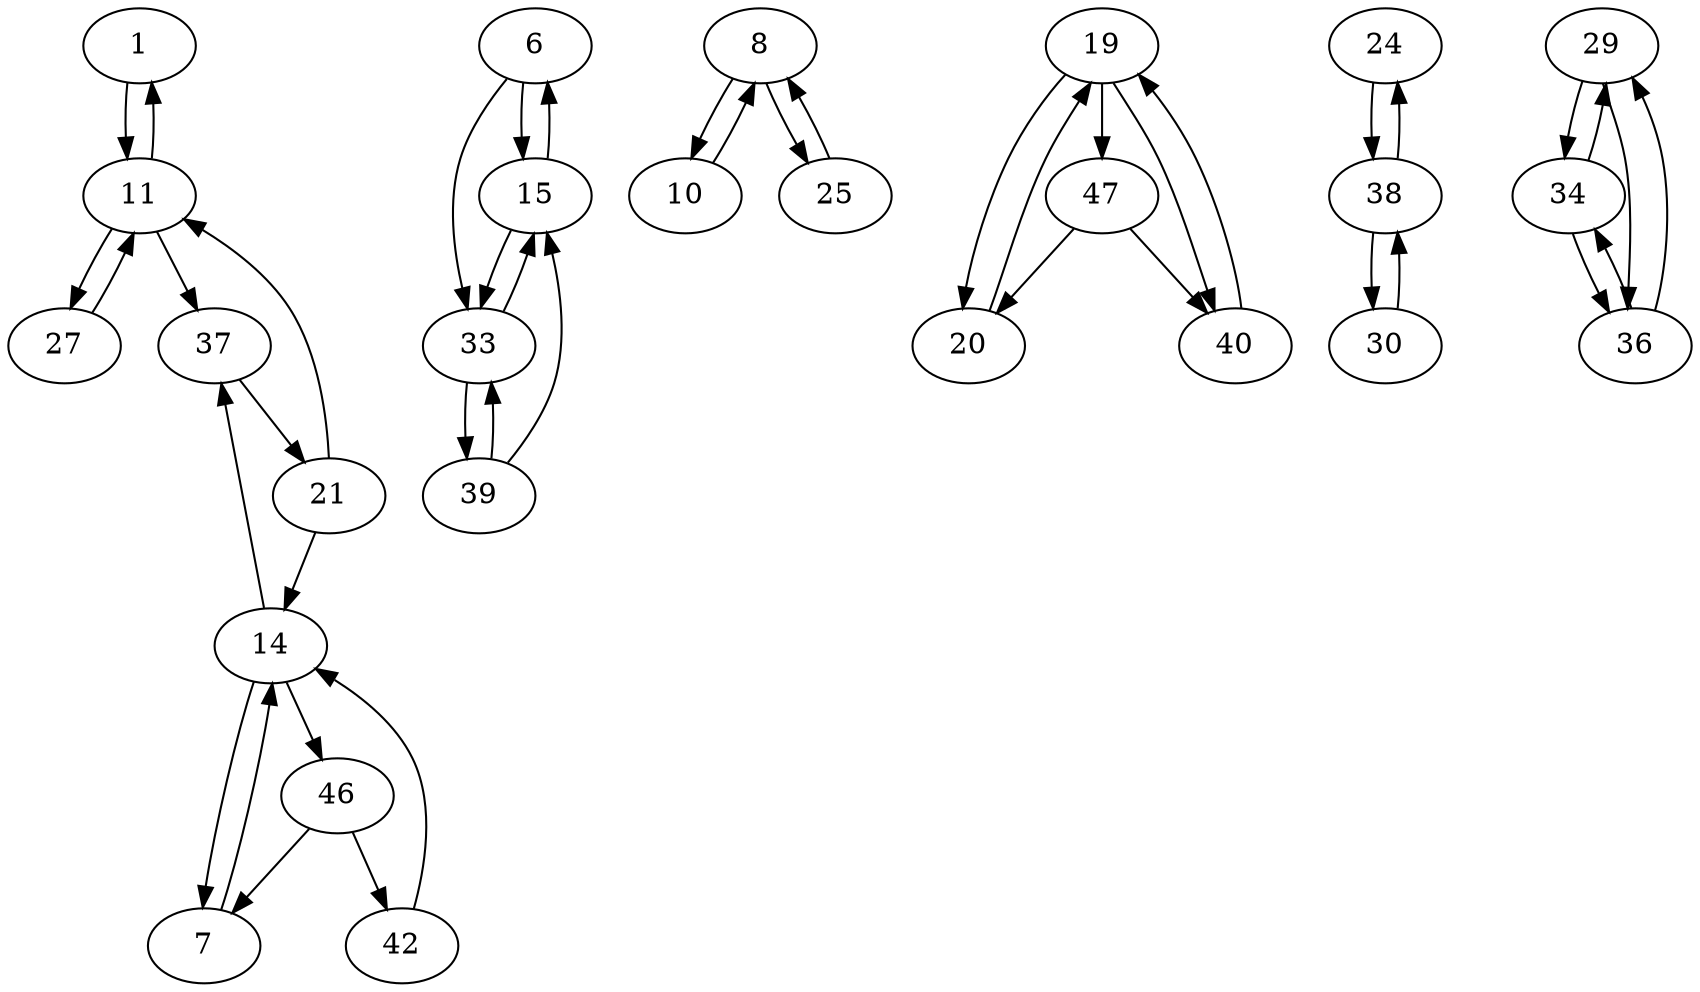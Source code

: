 digraph G {
  1 -> 11;
  6 -> 15;
  6 -> 33;
  7 -> 14;
  8 -> 10;
  8 -> 25;
  10 -> 8;
  11 -> 1;
  11 -> 27;
  11 -> 37;
  14 -> 7;
  14 -> 37;
  14 -> 46;
  15 -> 6;
  15 -> 33;
  19 -> 20;
  19 -> 40;
  19 -> 47;
  20 -> 19;
  21 -> 11;
  21 -> 14;
  24 -> 38;
  25 -> 8;
  27 -> 11;
  29 -> 34;
  29 -> 36;
  30 -> 38;
  33 -> 15;
  33 -> 39;
  34 -> 29;
  34 -> 36;
  36 -> 29;
  36 -> 34;
  37 -> 21;
  38 -> 24;
  38 -> 30;
  39 -> 15;
  39 -> 33;
  40 -> 19;
  42 -> 14;
  46 -> 7;
  46 -> 42;
  47 -> 20;
  47 -> 40;
}